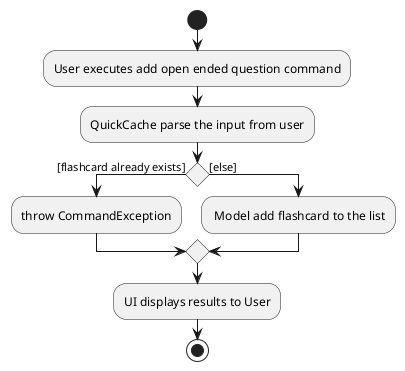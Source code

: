 @startuml
start
:User executes add open ended question command;
:QuickCache parse the input from user;

'Since the beta syntax does not support placing the condition outside the
'diamond we place it as the true branch instead.

if () then ([flashcard already exists])
    :throw CommandException;
else ([else])
    : Model add flashcard to the list;
endif
:UI displays results to User;
stop
@enduml
